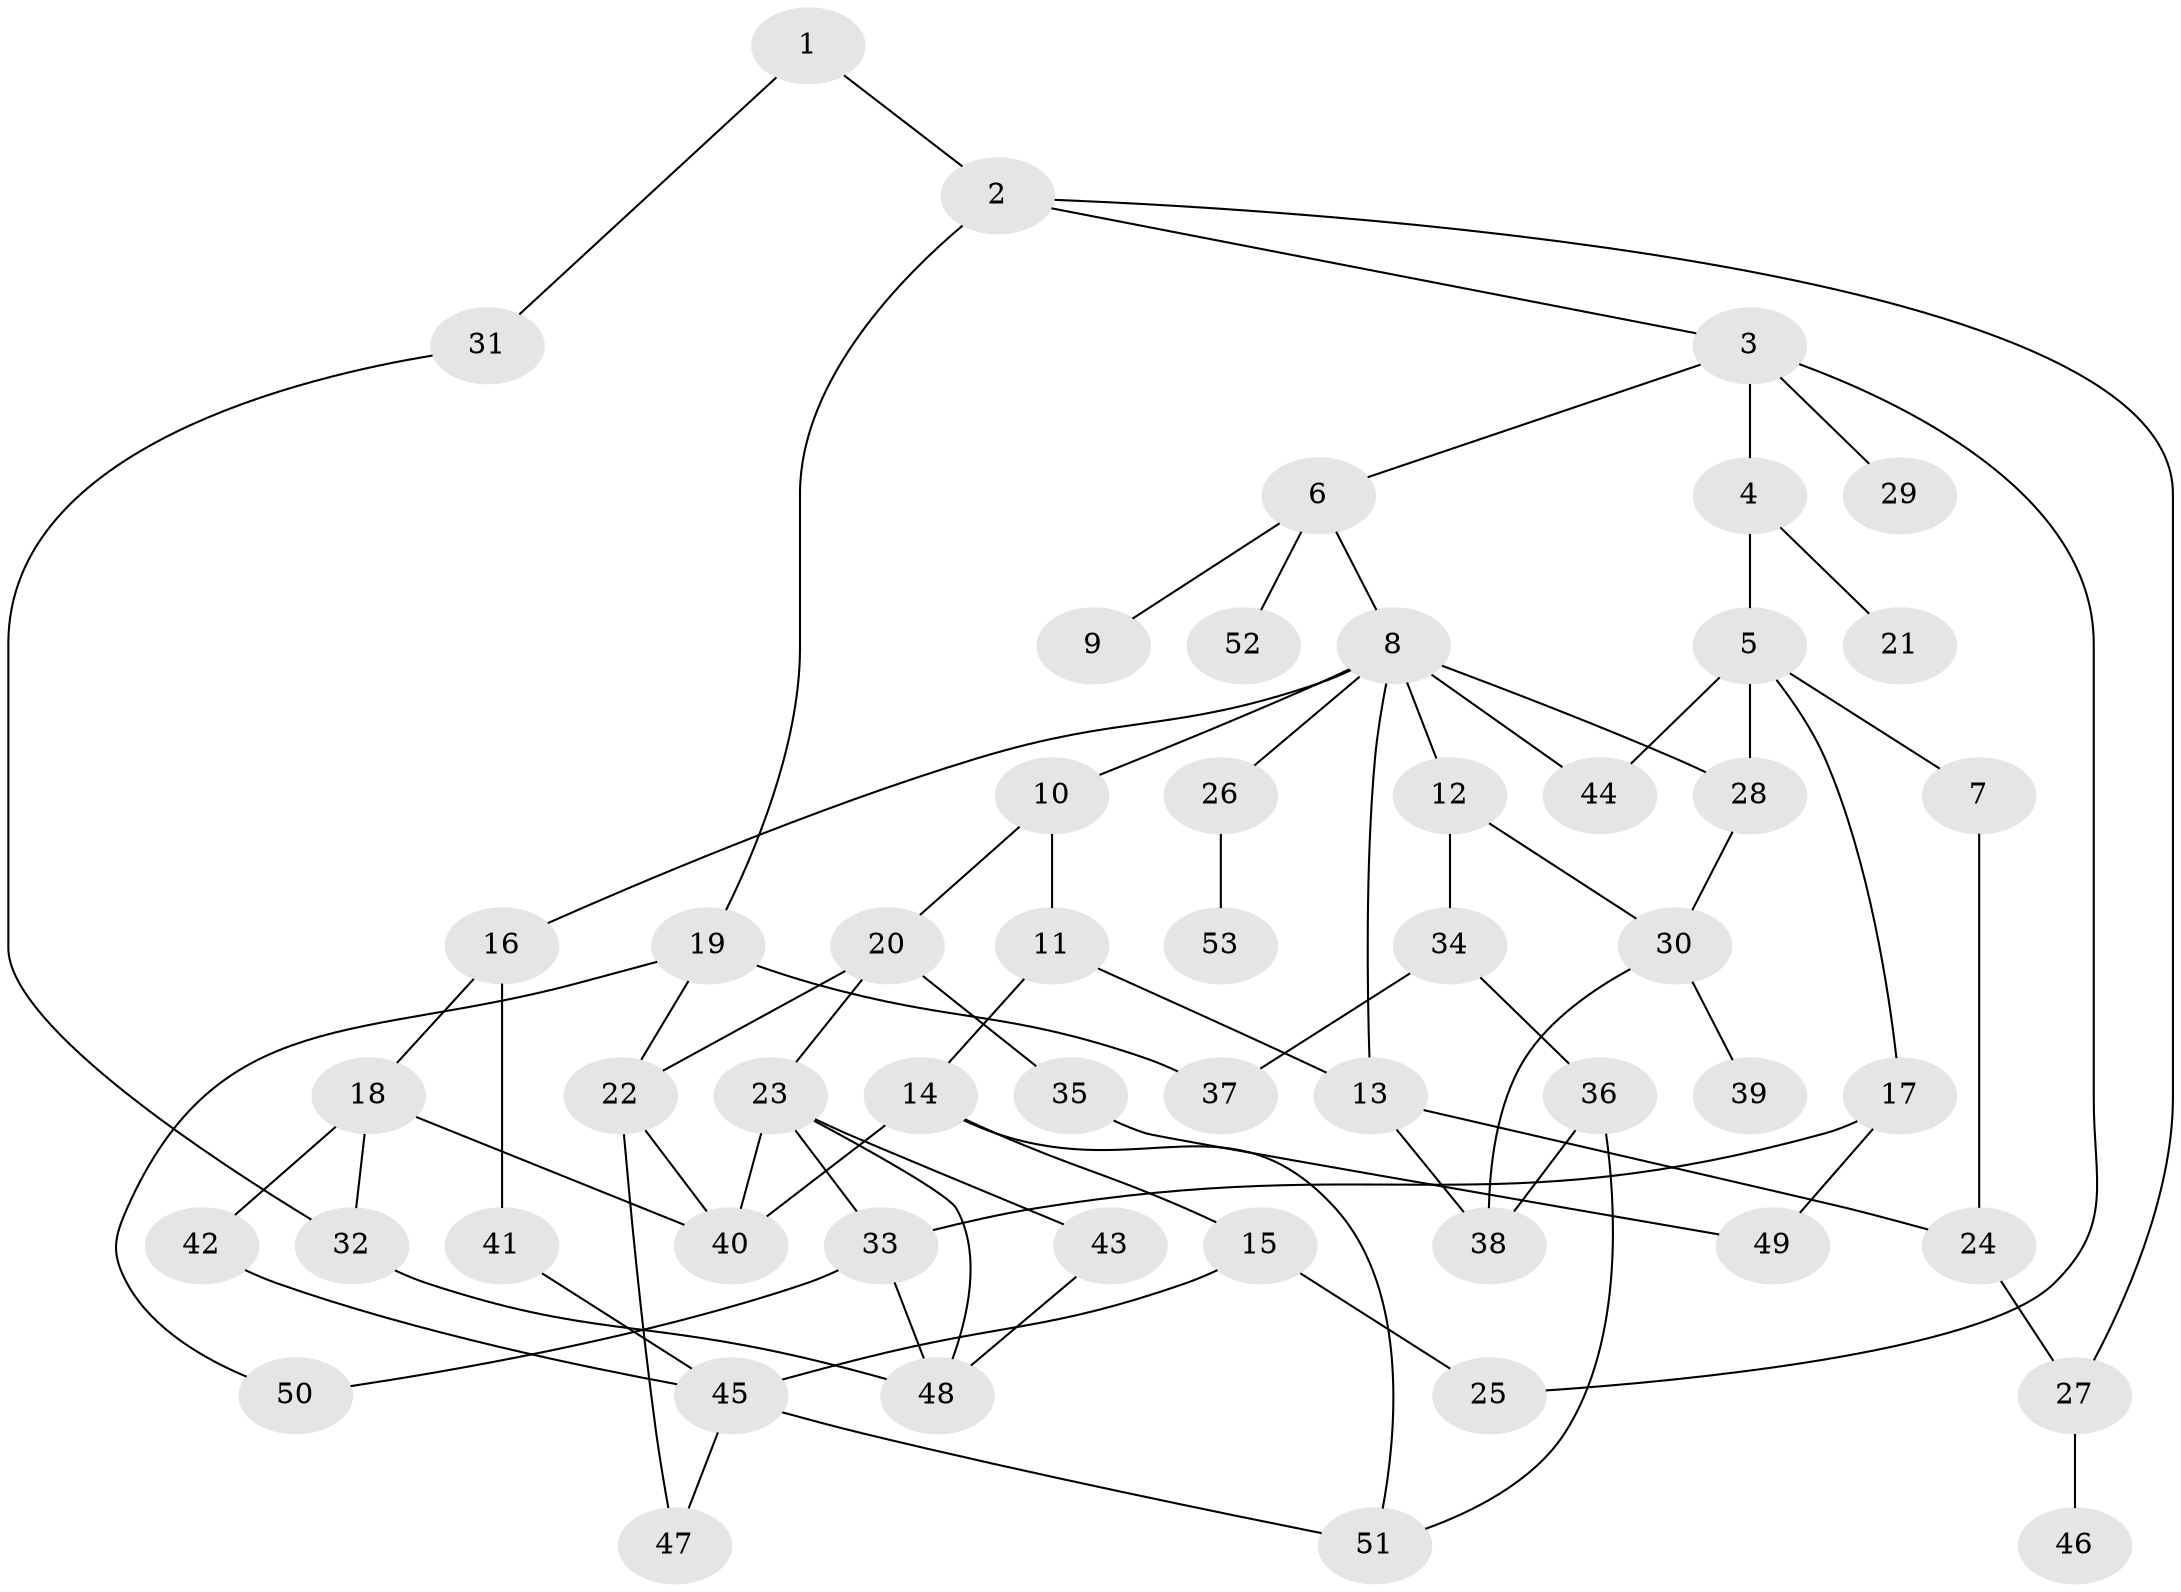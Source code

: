 // Generated by graph-tools (version 1.1) at 2025/34/03/09/25 02:34:09]
// undirected, 53 vertices, 78 edges
graph export_dot {
graph [start="1"]
  node [color=gray90,style=filled];
  1;
  2;
  3;
  4;
  5;
  6;
  7;
  8;
  9;
  10;
  11;
  12;
  13;
  14;
  15;
  16;
  17;
  18;
  19;
  20;
  21;
  22;
  23;
  24;
  25;
  26;
  27;
  28;
  29;
  30;
  31;
  32;
  33;
  34;
  35;
  36;
  37;
  38;
  39;
  40;
  41;
  42;
  43;
  44;
  45;
  46;
  47;
  48;
  49;
  50;
  51;
  52;
  53;
  1 -- 2;
  1 -- 31;
  2 -- 3;
  2 -- 19;
  2 -- 27;
  3 -- 4;
  3 -- 6;
  3 -- 29;
  3 -- 25;
  4 -- 5;
  4 -- 21;
  5 -- 7;
  5 -- 17;
  5 -- 28;
  5 -- 44;
  6 -- 8;
  6 -- 9;
  6 -- 52;
  7 -- 24;
  8 -- 10;
  8 -- 12;
  8 -- 16;
  8 -- 26;
  8 -- 44;
  8 -- 13;
  8 -- 28;
  10 -- 11;
  10 -- 20;
  11 -- 13;
  11 -- 14;
  12 -- 30;
  12 -- 34;
  13 -- 24;
  13 -- 38;
  14 -- 15;
  14 -- 40;
  14 -- 51;
  15 -- 25;
  15 -- 45;
  16 -- 18;
  16 -- 41;
  17 -- 33;
  17 -- 49;
  18 -- 42;
  18 -- 32;
  18 -- 40;
  19 -- 22;
  19 -- 50;
  19 -- 37;
  20 -- 23;
  20 -- 35;
  20 -- 22;
  22 -- 40;
  22 -- 47;
  23 -- 33;
  23 -- 43;
  23 -- 40;
  23 -- 48;
  24 -- 27;
  26 -- 53;
  27 -- 46;
  28 -- 30;
  30 -- 39;
  30 -- 38;
  31 -- 32;
  32 -- 48;
  33 -- 48;
  33 -- 50;
  34 -- 36;
  34 -- 37;
  35 -- 49;
  36 -- 38;
  36 -- 51;
  41 -- 45;
  42 -- 45;
  43 -- 48;
  45 -- 47;
  45 -- 51;
}
